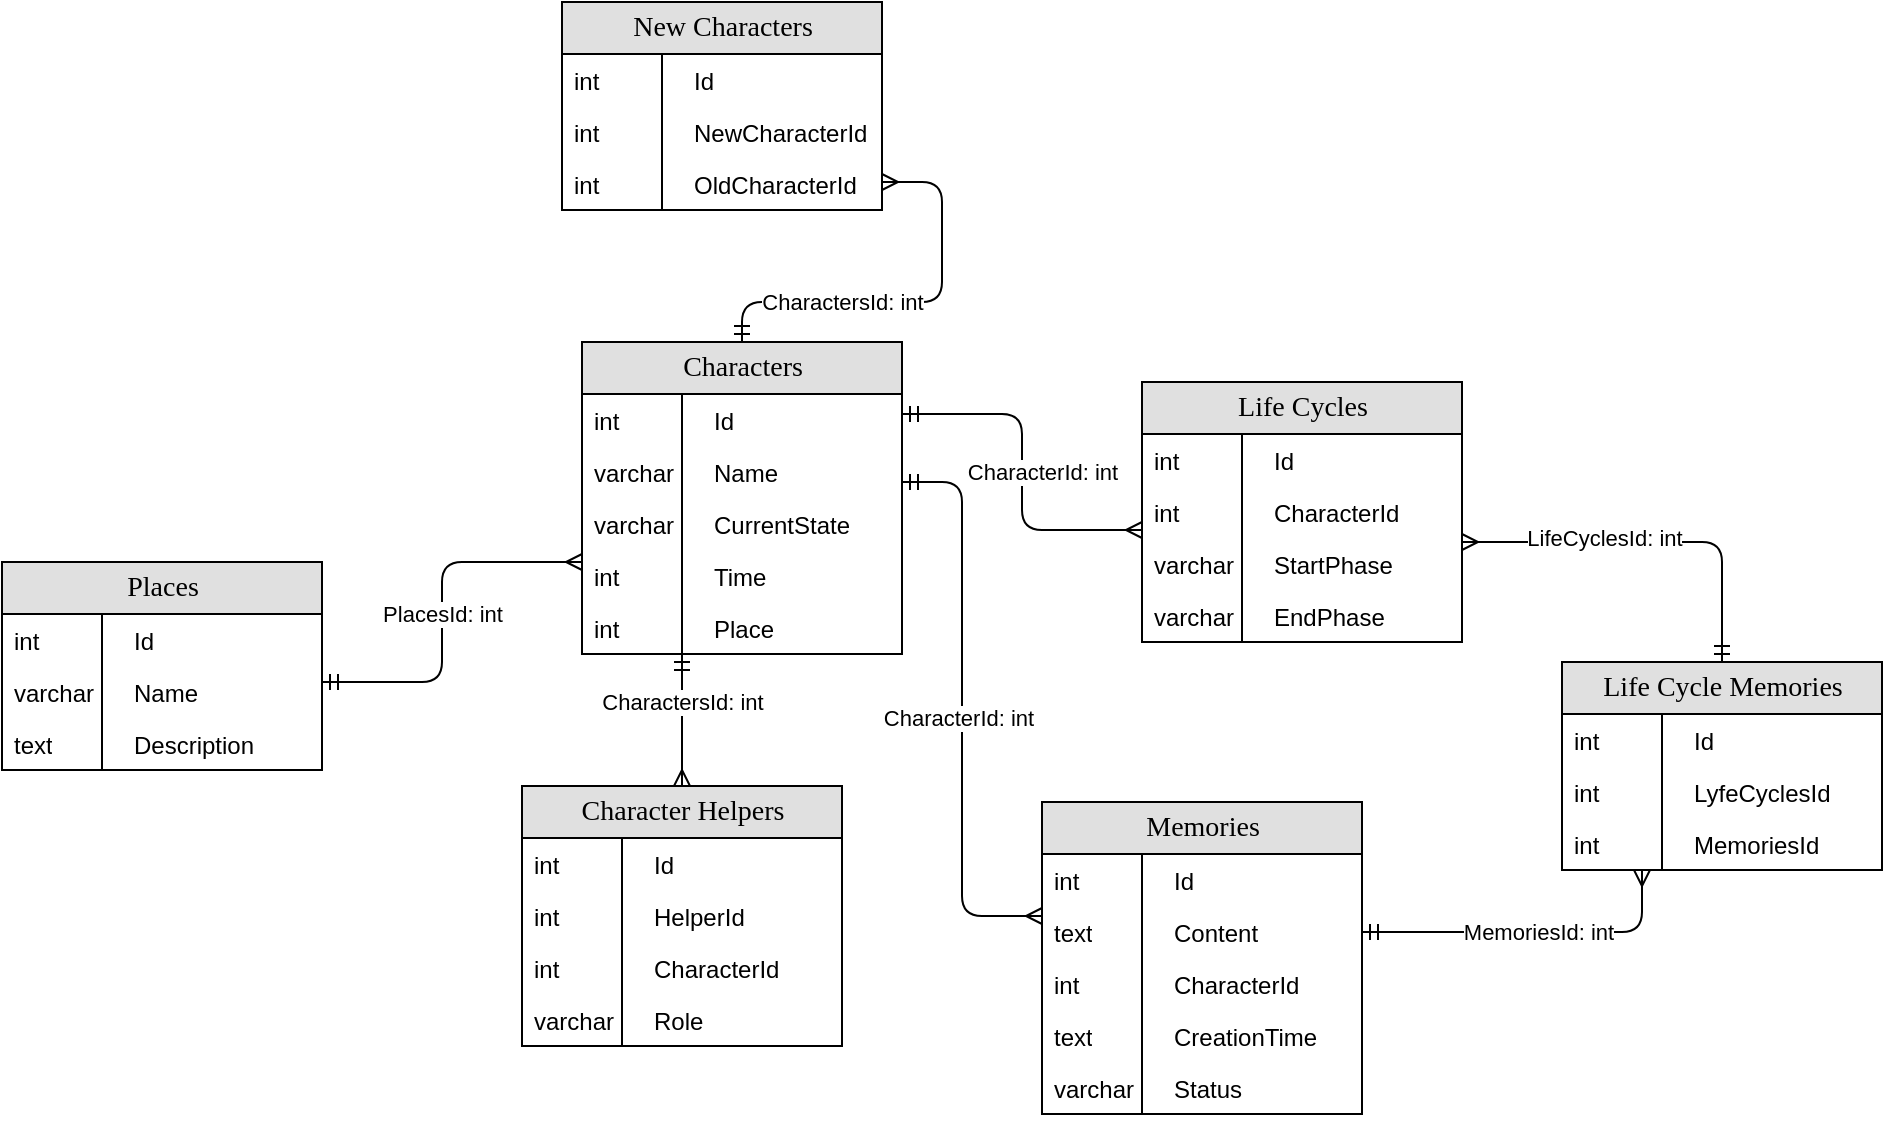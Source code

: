 <mxfile version="26.1.0">
  <diagram id="2u_xCeYV0xJw3eDGyLqc" name="Страница — 1">
    <mxGraphModel dx="1835" dy="1505" grid="1" gridSize="10" guides="1" tooltips="1" connect="1" arrows="1" fold="1" page="1" pageScale="1" pageWidth="1100" pageHeight="850" math="0" shadow="0">
      <root>
        <mxCell id="0" />
        <mxCell id="1" parent="0" />
        <mxCell id="wVK0t6v2TJkeZYWCBPzp-1" value="Characters" style="swimlane;html=1;fontStyle=0;childLayout=stackLayout;horizontal=1;startSize=26;fillColor=#e0e0e0;horizontalStack=0;resizeParent=1;resizeLast=0;collapsible=1;marginBottom=0;swimlaneFillColor=#ffffff;align=center;rounded=0;shadow=0;comic=0;labelBackgroundColor=none;strokeWidth=1;fontFamily=Verdana;fontSize=14" parent="1" vertex="1">
          <mxGeometry x="-360" y="110" width="160" height="156" as="geometry">
            <mxRectangle x="-330" y="300" width="100" height="30" as="alternateBounds" />
          </mxGeometry>
        </mxCell>
        <mxCell id="wVK0t6v2TJkeZYWCBPzp-51" value="&amp;nbsp; &amp;nbsp; &amp;nbsp; &amp;nbsp; &amp;nbsp;Id" style="shape=partialRectangle;top=0;left=0;right=0;bottom=0;html=1;align=left;verticalAlign=top;fillColor=none;spacingLeft=34;spacingRight=4;whiteSpace=wrap;overflow=hidden;rotatable=0;points=[[0,0.5],[1,0.5]];portConstraint=eastwest;dropTarget=0;" parent="wVK0t6v2TJkeZYWCBPzp-1" vertex="1">
          <mxGeometry y="26" width="160" height="26" as="geometry" />
        </mxCell>
        <mxCell id="wVK0t6v2TJkeZYWCBPzp-52" value="int" style="shape=partialRectangle;top=0;left=0;bottom=0;html=1;fillColor=none;align=left;verticalAlign=top;spacingLeft=4;spacingRight=4;whiteSpace=wrap;overflow=hidden;rotatable=0;points=[];portConstraint=eastwest;part=1;" parent="wVK0t6v2TJkeZYWCBPzp-51" vertex="1" connectable="0">
          <mxGeometry width="50" height="26" as="geometry" />
        </mxCell>
        <mxCell id="wVK0t6v2TJkeZYWCBPzp-2" value="&amp;nbsp; &amp;nbsp; &amp;nbsp; &amp;nbsp; &amp;nbsp;Name" style="shape=partialRectangle;top=0;left=0;right=0;bottom=0;html=1;align=left;verticalAlign=top;fillColor=none;spacingLeft=34;spacingRight=4;whiteSpace=wrap;overflow=hidden;rotatable=0;points=[[0,0.5],[1,0.5]];portConstraint=eastwest;dropTarget=0;" parent="wVK0t6v2TJkeZYWCBPzp-1" vertex="1">
          <mxGeometry y="52" width="160" height="26" as="geometry" />
        </mxCell>
        <mxCell id="wVK0t6v2TJkeZYWCBPzp-3" value="varchar" style="shape=partialRectangle;top=0;left=0;bottom=0;html=1;fillColor=none;align=left;verticalAlign=top;spacingLeft=4;spacingRight=4;whiteSpace=wrap;overflow=hidden;rotatable=0;points=[];portConstraint=eastwest;part=1;" parent="wVK0t6v2TJkeZYWCBPzp-2" vertex="1" connectable="0">
          <mxGeometry width="50" height="26" as="geometry" />
        </mxCell>
        <mxCell id="wVK0t6v2TJkeZYWCBPzp-4" value="&amp;nbsp; &amp;nbsp; &amp;nbsp; &amp;nbsp; &amp;nbsp;CurrentState" style="shape=partialRectangle;top=0;left=0;right=0;bottom=0;html=1;align=left;verticalAlign=top;fillColor=none;spacingLeft=34;spacingRight=4;whiteSpace=wrap;overflow=hidden;rotatable=0;points=[[0,0.5],[1,0.5]];portConstraint=eastwest;dropTarget=0;" parent="wVK0t6v2TJkeZYWCBPzp-1" vertex="1">
          <mxGeometry y="78" width="160" height="26" as="geometry" />
        </mxCell>
        <mxCell id="wVK0t6v2TJkeZYWCBPzp-5" value="varchar" style="shape=partialRectangle;top=0;left=0;bottom=0;html=1;fillColor=none;align=left;verticalAlign=top;spacingLeft=4;spacingRight=4;whiteSpace=wrap;overflow=hidden;rotatable=0;points=[];portConstraint=eastwest;part=1;" parent="wVK0t6v2TJkeZYWCBPzp-4" vertex="1" connectable="0">
          <mxGeometry width="50" height="26" as="geometry" />
        </mxCell>
        <mxCell id="wVK0t6v2TJkeZYWCBPzp-6" value="&amp;nbsp; &amp;nbsp; &amp;nbsp; &amp;nbsp; &amp;nbsp;Time" style="shape=partialRectangle;top=0;left=0;right=0;bottom=0;html=1;align=left;verticalAlign=top;fillColor=none;spacingLeft=34;spacingRight=4;whiteSpace=wrap;overflow=hidden;rotatable=0;points=[[0,0.5],[1,0.5]];portConstraint=eastwest;dropTarget=0;" parent="wVK0t6v2TJkeZYWCBPzp-1" vertex="1">
          <mxGeometry y="104" width="160" height="26" as="geometry" />
        </mxCell>
        <mxCell id="wVK0t6v2TJkeZYWCBPzp-7" value="int" style="shape=partialRectangle;top=0;left=0;bottom=0;html=1;fillColor=none;align=left;verticalAlign=top;spacingLeft=4;spacingRight=4;whiteSpace=wrap;overflow=hidden;rotatable=0;points=[];portConstraint=eastwest;part=1;" parent="wVK0t6v2TJkeZYWCBPzp-6" vertex="1" connectable="0">
          <mxGeometry width="50" height="26" as="geometry" />
        </mxCell>
        <mxCell id="wVK0t6v2TJkeZYWCBPzp-80" value="&amp;nbsp; &amp;nbsp; &amp;nbsp; &amp;nbsp; &amp;nbsp;Place" style="shape=partialRectangle;top=0;left=0;right=0;bottom=0;html=1;align=left;verticalAlign=top;fillColor=none;spacingLeft=34;spacingRight=4;whiteSpace=wrap;overflow=hidden;rotatable=0;points=[[0,0.5],[1,0.5]];portConstraint=eastwest;dropTarget=0;" parent="wVK0t6v2TJkeZYWCBPzp-1" vertex="1">
          <mxGeometry y="130" width="160" height="26" as="geometry" />
        </mxCell>
        <mxCell id="wVK0t6v2TJkeZYWCBPzp-81" value="int" style="shape=partialRectangle;top=0;left=0;bottom=0;html=1;fillColor=none;align=left;verticalAlign=top;spacingLeft=4;spacingRight=4;whiteSpace=wrap;overflow=hidden;rotatable=0;points=[];portConstraint=eastwest;part=1;" parent="wVK0t6v2TJkeZYWCBPzp-80" vertex="1" connectable="0">
          <mxGeometry width="50" height="26" as="geometry" />
        </mxCell>
        <mxCell id="wVK0t6v2TJkeZYWCBPzp-43" value="" style="edgeStyle=orthogonalEdgeStyle;html=1;endArrow=ERmany;startArrow=ERmandOne;labelBackgroundColor=none;fontFamily=Verdana;fontSize=14;" parent="1" source="wVK0t6v2TJkeZYWCBPzp-1" target="wVK0t6v2TJkeZYWCBPzp-82" edge="1">
          <mxGeometry width="100" height="100" relative="1" as="geometry">
            <mxPoint x="-200" y="146" as="sourcePoint" />
            <mxPoint x="-80" y="204" as="targetPoint" />
            <Array as="points">
              <mxPoint x="-140" y="146" />
              <mxPoint x="-140" y="204" />
            </Array>
          </mxGeometry>
        </mxCell>
        <mxCell id="wVK0t6v2TJkeZYWCBPzp-44" value="CharacterId: int" style="edgeLabel;html=1;align=center;verticalAlign=middle;resizable=0;points=[];" parent="wVK0t6v2TJkeZYWCBPzp-43" vertex="1" connectable="0">
          <mxGeometry x="-0.058" y="-3" relative="1" as="geometry">
            <mxPoint x="13" y="5" as="offset" />
          </mxGeometry>
        </mxCell>
        <mxCell id="wVK0t6v2TJkeZYWCBPzp-47" value="" style="edgeStyle=orthogonalEdgeStyle;html=1;endArrow=ERmany;startArrow=ERmandOne;labelBackgroundColor=none;fontFamily=Verdana;fontSize=14;" parent="1" source="wVK0t6v2TJkeZYWCBPzp-1" target="wVK0t6v2TJkeZYWCBPzp-93" edge="1">
          <mxGeometry width="100" height="100" relative="1" as="geometry">
            <mxPoint x="-190" y="180" as="sourcePoint" />
            <mxPoint x="-130" y="397" as="targetPoint" />
            <Array as="points">
              <mxPoint x="-170" y="180" />
              <mxPoint x="-170" y="397" />
            </Array>
          </mxGeometry>
        </mxCell>
        <mxCell id="wVK0t6v2TJkeZYWCBPzp-48" value="CharacterId: int" style="edgeLabel;html=1;align=center;verticalAlign=middle;resizable=0;points=[];" parent="wVK0t6v2TJkeZYWCBPzp-47" vertex="1" connectable="0">
          <mxGeometry x="-0.058" y="-3" relative="1" as="geometry">
            <mxPoint x="1" y="13" as="offset" />
          </mxGeometry>
        </mxCell>
        <mxCell id="wVK0t6v2TJkeZYWCBPzp-49" value="" style="edgeStyle=orthogonalEdgeStyle;html=1;endArrow=ERmany;startArrow=ERmandOne;labelBackgroundColor=none;fontFamily=Verdana;fontSize=14;" parent="1" source="wVK0t6v2TJkeZYWCBPzp-1" target="wVK0t6v2TJkeZYWCBPzp-53" edge="1">
          <mxGeometry width="100" height="100" relative="1" as="geometry">
            <mxPoint x="-90" y="80" as="sourcePoint" />
            <mxPoint x="-200" y="30" as="targetPoint" />
            <Array as="points">
              <mxPoint x="-280" y="90" />
              <mxPoint x="-180" y="90" />
              <mxPoint x="-180" y="30" />
            </Array>
          </mxGeometry>
        </mxCell>
        <mxCell id="wVK0t6v2TJkeZYWCBPzp-50" value="CharactersId: int" style="edgeLabel;html=1;align=center;verticalAlign=middle;resizable=0;points=[];" parent="wVK0t6v2TJkeZYWCBPzp-49" vertex="1" connectable="0">
          <mxGeometry x="-0.058" y="-3" relative="1" as="geometry">
            <mxPoint x="-29" y="-3" as="offset" />
          </mxGeometry>
        </mxCell>
        <mxCell id="wVK0t6v2TJkeZYWCBPzp-53" value="New Characters" style="swimlane;html=1;fontStyle=0;childLayout=stackLayout;horizontal=1;startSize=26;fillColor=#e0e0e0;horizontalStack=0;resizeParent=1;resizeLast=0;collapsible=1;marginBottom=0;swimlaneFillColor=#ffffff;align=center;rounded=0;shadow=0;comic=0;labelBackgroundColor=none;strokeWidth=1;fontFamily=Verdana;fontSize=14" parent="1" vertex="1">
          <mxGeometry x="-370" y="-60" width="160" height="104" as="geometry">
            <mxRectangle x="-330" y="300" width="100" height="30" as="alternateBounds" />
          </mxGeometry>
        </mxCell>
        <mxCell id="wVK0t6v2TJkeZYWCBPzp-54" value="&amp;nbsp; &amp;nbsp; &amp;nbsp; &amp;nbsp; &amp;nbsp;Id" style="shape=partialRectangle;top=0;left=0;right=0;bottom=0;html=1;align=left;verticalAlign=top;fillColor=none;spacingLeft=34;spacingRight=4;whiteSpace=wrap;overflow=hidden;rotatable=0;points=[[0,0.5],[1,0.5]];portConstraint=eastwest;dropTarget=0;" parent="wVK0t6v2TJkeZYWCBPzp-53" vertex="1">
          <mxGeometry y="26" width="160" height="26" as="geometry" />
        </mxCell>
        <mxCell id="wVK0t6v2TJkeZYWCBPzp-55" value="int" style="shape=partialRectangle;top=0;left=0;bottom=0;html=1;fillColor=none;align=left;verticalAlign=top;spacingLeft=4;spacingRight=4;whiteSpace=wrap;overflow=hidden;rotatable=0;points=[];portConstraint=eastwest;part=1;" parent="wVK0t6v2TJkeZYWCBPzp-54" vertex="1" connectable="0">
          <mxGeometry width="50" height="26" as="geometry" />
        </mxCell>
        <mxCell id="wVK0t6v2TJkeZYWCBPzp-56" value="&amp;nbsp; &amp;nbsp; &amp;nbsp; &amp;nbsp; &amp;nbsp;NewCharacterId" style="shape=partialRectangle;top=0;left=0;right=0;bottom=0;html=1;align=left;verticalAlign=top;fillColor=none;spacingLeft=34;spacingRight=4;whiteSpace=wrap;overflow=hidden;rotatable=0;points=[[0,0.5],[1,0.5]];portConstraint=eastwest;dropTarget=0;" parent="wVK0t6v2TJkeZYWCBPzp-53" vertex="1">
          <mxGeometry y="52" width="160" height="26" as="geometry" />
        </mxCell>
        <mxCell id="wVK0t6v2TJkeZYWCBPzp-57" value="int" style="shape=partialRectangle;top=0;left=0;bottom=0;html=1;fillColor=none;align=left;verticalAlign=top;spacingLeft=4;spacingRight=4;whiteSpace=wrap;overflow=hidden;rotatable=0;points=[];portConstraint=eastwest;part=1;" parent="wVK0t6v2TJkeZYWCBPzp-56" vertex="1" connectable="0">
          <mxGeometry width="50" height="26" as="geometry" />
        </mxCell>
        <mxCell id="6WXw3G3sV4hFTvFWiFAs-1" value="&amp;nbsp; &amp;nbsp; &amp;nbsp; &amp;nbsp; &amp;nbsp;OldCharacterId" style="shape=partialRectangle;top=0;left=0;right=0;bottom=0;html=1;align=left;verticalAlign=top;fillColor=none;spacingLeft=34;spacingRight=4;whiteSpace=wrap;overflow=hidden;rotatable=0;points=[[0,0.5],[1,0.5]];portConstraint=eastwest;dropTarget=0;" vertex="1" parent="wVK0t6v2TJkeZYWCBPzp-53">
          <mxGeometry y="78" width="160" height="26" as="geometry" />
        </mxCell>
        <mxCell id="6WXw3G3sV4hFTvFWiFAs-2" value="int" style="shape=partialRectangle;top=0;left=0;bottom=0;html=1;fillColor=none;align=left;verticalAlign=top;spacingLeft=4;spacingRight=4;whiteSpace=wrap;overflow=hidden;rotatable=0;points=[];portConstraint=eastwest;part=1;" vertex="1" connectable="0" parent="6WXw3G3sV4hFTvFWiFAs-1">
          <mxGeometry width="50" height="26" as="geometry" />
        </mxCell>
        <mxCell id="wVK0t6v2TJkeZYWCBPzp-71" value="Places" style="swimlane;html=1;fontStyle=0;childLayout=stackLayout;horizontal=1;startSize=26;fillColor=#e0e0e0;horizontalStack=0;resizeParent=1;resizeLast=0;collapsible=1;marginBottom=0;swimlaneFillColor=#ffffff;align=center;rounded=0;shadow=0;comic=0;labelBackgroundColor=none;strokeWidth=1;fontFamily=Verdana;fontSize=14" parent="1" vertex="1">
          <mxGeometry x="-650" y="220" width="160" height="104" as="geometry">
            <mxRectangle x="-330" y="300" width="100" height="30" as="alternateBounds" />
          </mxGeometry>
        </mxCell>
        <mxCell id="wVK0t6v2TJkeZYWCBPzp-72" value="&amp;nbsp; &amp;nbsp; &amp;nbsp; &amp;nbsp; &amp;nbsp;Id" style="shape=partialRectangle;top=0;left=0;right=0;bottom=0;html=1;align=left;verticalAlign=top;fillColor=none;spacingLeft=34;spacingRight=4;whiteSpace=wrap;overflow=hidden;rotatable=0;points=[[0,0.5],[1,0.5]];portConstraint=eastwest;dropTarget=0;" parent="wVK0t6v2TJkeZYWCBPzp-71" vertex="1">
          <mxGeometry y="26" width="160" height="26" as="geometry" />
        </mxCell>
        <mxCell id="wVK0t6v2TJkeZYWCBPzp-73" value="int" style="shape=partialRectangle;top=0;left=0;bottom=0;html=1;fillColor=none;align=left;verticalAlign=top;spacingLeft=4;spacingRight=4;whiteSpace=wrap;overflow=hidden;rotatable=0;points=[];portConstraint=eastwest;part=1;" parent="wVK0t6v2TJkeZYWCBPzp-72" vertex="1" connectable="0">
          <mxGeometry width="50" height="26" as="geometry" />
        </mxCell>
        <mxCell id="wVK0t6v2TJkeZYWCBPzp-74" value="&amp;nbsp; &amp;nbsp; &amp;nbsp; &amp;nbsp; &amp;nbsp;Name" style="shape=partialRectangle;top=0;left=0;right=0;bottom=0;html=1;align=left;verticalAlign=top;fillColor=none;spacingLeft=34;spacingRight=4;whiteSpace=wrap;overflow=hidden;rotatable=0;points=[[0,0.5],[1,0.5]];portConstraint=eastwest;dropTarget=0;" parent="wVK0t6v2TJkeZYWCBPzp-71" vertex="1">
          <mxGeometry y="52" width="160" height="26" as="geometry" />
        </mxCell>
        <mxCell id="wVK0t6v2TJkeZYWCBPzp-75" value="varchar" style="shape=partialRectangle;top=0;left=0;bottom=0;html=1;fillColor=none;align=left;verticalAlign=top;spacingLeft=4;spacingRight=4;whiteSpace=wrap;overflow=hidden;rotatable=0;points=[];portConstraint=eastwest;part=1;" parent="wVK0t6v2TJkeZYWCBPzp-74" vertex="1" connectable="0">
          <mxGeometry width="50" height="26" as="geometry" />
        </mxCell>
        <mxCell id="wVK0t6v2TJkeZYWCBPzp-76" value="&amp;nbsp; &amp;nbsp; &amp;nbsp; &amp;nbsp; &amp;nbsp;Description" style="shape=partialRectangle;top=0;left=0;right=0;bottom=0;html=1;align=left;verticalAlign=top;fillColor=none;spacingLeft=34;spacingRight=4;whiteSpace=wrap;overflow=hidden;rotatable=0;points=[[0,0.5],[1,0.5]];portConstraint=eastwest;dropTarget=0;" parent="wVK0t6v2TJkeZYWCBPzp-71" vertex="1">
          <mxGeometry y="78" width="160" height="26" as="geometry" />
        </mxCell>
        <mxCell id="wVK0t6v2TJkeZYWCBPzp-77" value="text" style="shape=partialRectangle;top=0;left=0;bottom=0;html=1;fillColor=none;align=left;verticalAlign=top;spacingLeft=4;spacingRight=4;whiteSpace=wrap;overflow=hidden;rotatable=0;points=[];portConstraint=eastwest;part=1;" parent="wVK0t6v2TJkeZYWCBPzp-76" vertex="1" connectable="0">
          <mxGeometry width="50" height="26" as="geometry" />
        </mxCell>
        <mxCell id="wVK0t6v2TJkeZYWCBPzp-82" value="Life Cycles" style="swimlane;html=1;fontStyle=0;childLayout=stackLayout;horizontal=1;startSize=26;fillColor=#e0e0e0;horizontalStack=0;resizeParent=1;resizeLast=0;collapsible=1;marginBottom=0;swimlaneFillColor=#ffffff;align=center;rounded=0;shadow=0;comic=0;labelBackgroundColor=none;strokeWidth=1;fontFamily=Verdana;fontSize=14" parent="1" vertex="1">
          <mxGeometry x="-80" y="130" width="160" height="130" as="geometry">
            <mxRectangle x="-330" y="300" width="100" height="30" as="alternateBounds" />
          </mxGeometry>
        </mxCell>
        <mxCell id="wVK0t6v2TJkeZYWCBPzp-83" value="&amp;nbsp; &amp;nbsp; &amp;nbsp; &amp;nbsp; &amp;nbsp;Id" style="shape=partialRectangle;top=0;left=0;right=0;bottom=0;html=1;align=left;verticalAlign=top;fillColor=none;spacingLeft=34;spacingRight=4;whiteSpace=wrap;overflow=hidden;rotatable=0;points=[[0,0.5],[1,0.5]];portConstraint=eastwest;dropTarget=0;" parent="wVK0t6v2TJkeZYWCBPzp-82" vertex="1">
          <mxGeometry y="26" width="160" height="26" as="geometry" />
        </mxCell>
        <mxCell id="wVK0t6v2TJkeZYWCBPzp-84" value="int" style="shape=partialRectangle;top=0;left=0;bottom=0;html=1;fillColor=none;align=left;verticalAlign=top;spacingLeft=4;spacingRight=4;whiteSpace=wrap;overflow=hidden;rotatable=0;points=[];portConstraint=eastwest;part=1;" parent="wVK0t6v2TJkeZYWCBPzp-83" vertex="1" connectable="0">
          <mxGeometry width="50" height="26" as="geometry" />
        </mxCell>
        <mxCell id="wVK0t6v2TJkeZYWCBPzp-85" value="&amp;nbsp; &amp;nbsp; &amp;nbsp; &amp;nbsp; &amp;nbsp;CharacterId" style="shape=partialRectangle;top=0;left=0;right=0;bottom=0;html=1;align=left;verticalAlign=top;fillColor=none;spacingLeft=34;spacingRight=4;whiteSpace=wrap;overflow=hidden;rotatable=0;points=[[0,0.5],[1,0.5]];portConstraint=eastwest;dropTarget=0;" parent="wVK0t6v2TJkeZYWCBPzp-82" vertex="1">
          <mxGeometry y="52" width="160" height="26" as="geometry" />
        </mxCell>
        <mxCell id="wVK0t6v2TJkeZYWCBPzp-86" value="int" style="shape=partialRectangle;top=0;left=0;bottom=0;html=1;fillColor=none;align=left;verticalAlign=top;spacingLeft=4;spacingRight=4;whiteSpace=wrap;overflow=hidden;rotatable=0;points=[];portConstraint=eastwest;part=1;" parent="wVK0t6v2TJkeZYWCBPzp-85" vertex="1" connectable="0">
          <mxGeometry width="50" height="26" as="geometry" />
        </mxCell>
        <mxCell id="wVK0t6v2TJkeZYWCBPzp-87" value="&amp;nbsp; &amp;nbsp; &amp;nbsp; &amp;nbsp; &amp;nbsp;StartPhase" style="shape=partialRectangle;top=0;left=0;right=0;bottom=0;html=1;align=left;verticalAlign=top;fillColor=none;spacingLeft=34;spacingRight=4;whiteSpace=wrap;overflow=hidden;rotatable=0;points=[[0,0.5],[1,0.5]];portConstraint=eastwest;dropTarget=0;" parent="wVK0t6v2TJkeZYWCBPzp-82" vertex="1">
          <mxGeometry y="78" width="160" height="26" as="geometry" />
        </mxCell>
        <mxCell id="wVK0t6v2TJkeZYWCBPzp-88" value="varchar" style="shape=partialRectangle;top=0;left=0;bottom=0;html=1;fillColor=none;align=left;verticalAlign=top;spacingLeft=4;spacingRight=4;whiteSpace=wrap;overflow=hidden;rotatable=0;points=[];portConstraint=eastwest;part=1;" parent="wVK0t6v2TJkeZYWCBPzp-87" vertex="1" connectable="0">
          <mxGeometry width="50" height="26" as="geometry" />
        </mxCell>
        <mxCell id="wVK0t6v2TJkeZYWCBPzp-89" value="&amp;nbsp; &amp;nbsp; &amp;nbsp; &amp;nbsp; &amp;nbsp;EndPhase" style="shape=partialRectangle;top=0;left=0;right=0;bottom=0;html=1;align=left;verticalAlign=top;fillColor=none;spacingLeft=34;spacingRight=4;whiteSpace=wrap;overflow=hidden;rotatable=0;points=[[0,0.5],[1,0.5]];portConstraint=eastwest;dropTarget=0;" parent="wVK0t6v2TJkeZYWCBPzp-82" vertex="1">
          <mxGeometry y="104" width="160" height="26" as="geometry" />
        </mxCell>
        <mxCell id="wVK0t6v2TJkeZYWCBPzp-90" value="varchar" style="shape=partialRectangle;top=0;left=0;bottom=0;html=1;fillColor=none;align=left;verticalAlign=top;spacingLeft=4;spacingRight=4;whiteSpace=wrap;overflow=hidden;rotatable=0;points=[];portConstraint=eastwest;part=1;" parent="wVK0t6v2TJkeZYWCBPzp-89" vertex="1" connectable="0">
          <mxGeometry width="50" height="26" as="geometry" />
        </mxCell>
        <mxCell id="wVK0t6v2TJkeZYWCBPzp-93" value="Memories" style="swimlane;html=1;fontStyle=0;childLayout=stackLayout;horizontal=1;startSize=26;fillColor=#e0e0e0;horizontalStack=0;resizeParent=1;resizeLast=0;collapsible=1;marginBottom=0;swimlaneFillColor=#ffffff;align=center;rounded=0;shadow=0;comic=0;labelBackgroundColor=none;strokeWidth=1;fontFamily=Verdana;fontSize=14" parent="1" vertex="1">
          <mxGeometry x="-130" y="340" width="160" height="156" as="geometry">
            <mxRectangle x="-330" y="300" width="100" height="30" as="alternateBounds" />
          </mxGeometry>
        </mxCell>
        <mxCell id="wVK0t6v2TJkeZYWCBPzp-94" value="&amp;nbsp; &amp;nbsp; &amp;nbsp; &amp;nbsp; &amp;nbsp;Id" style="shape=partialRectangle;top=0;left=0;right=0;bottom=0;html=1;align=left;verticalAlign=top;fillColor=none;spacingLeft=34;spacingRight=4;whiteSpace=wrap;overflow=hidden;rotatable=0;points=[[0,0.5],[1,0.5]];portConstraint=eastwest;dropTarget=0;" parent="wVK0t6v2TJkeZYWCBPzp-93" vertex="1">
          <mxGeometry y="26" width="160" height="26" as="geometry" />
        </mxCell>
        <mxCell id="wVK0t6v2TJkeZYWCBPzp-95" value="int" style="shape=partialRectangle;top=0;left=0;bottom=0;html=1;fillColor=none;align=left;verticalAlign=top;spacingLeft=4;spacingRight=4;whiteSpace=wrap;overflow=hidden;rotatable=0;points=[];portConstraint=eastwest;part=1;" parent="wVK0t6v2TJkeZYWCBPzp-94" vertex="1" connectable="0">
          <mxGeometry width="50" height="26" as="geometry" />
        </mxCell>
        <mxCell id="W-gvlZXRLxahMVtvrhSZ-30" value="&amp;nbsp; &amp;nbsp; &amp;nbsp; &amp;nbsp; &amp;nbsp;Content" style="shape=partialRectangle;top=0;left=0;right=0;bottom=0;html=1;align=left;verticalAlign=top;fillColor=none;spacingLeft=34;spacingRight=4;whiteSpace=wrap;overflow=hidden;rotatable=0;points=[[0,0.5],[1,0.5]];portConstraint=eastwest;dropTarget=0;" parent="wVK0t6v2TJkeZYWCBPzp-93" vertex="1">
          <mxGeometry y="52" width="160" height="26" as="geometry" />
        </mxCell>
        <mxCell id="W-gvlZXRLxahMVtvrhSZ-31" value="text" style="shape=partialRectangle;top=0;left=0;bottom=0;html=1;fillColor=none;align=left;verticalAlign=top;spacingLeft=4;spacingRight=4;whiteSpace=wrap;overflow=hidden;rotatable=0;points=[];portConstraint=eastwest;part=1;" parent="W-gvlZXRLxahMVtvrhSZ-30" vertex="1" connectable="0">
          <mxGeometry width="50" height="26" as="geometry" />
        </mxCell>
        <mxCell id="wVK0t6v2TJkeZYWCBPzp-96" value="&amp;nbsp; &amp;nbsp; &amp;nbsp; &amp;nbsp; &amp;nbsp;CharacterId" style="shape=partialRectangle;top=0;left=0;right=0;bottom=0;html=1;align=left;verticalAlign=top;fillColor=none;spacingLeft=34;spacingRight=4;whiteSpace=wrap;overflow=hidden;rotatable=0;points=[[0,0.5],[1,0.5]];portConstraint=eastwest;dropTarget=0;" parent="wVK0t6v2TJkeZYWCBPzp-93" vertex="1">
          <mxGeometry y="78" width="160" height="26" as="geometry" />
        </mxCell>
        <mxCell id="wVK0t6v2TJkeZYWCBPzp-97" value="int" style="shape=partialRectangle;top=0;left=0;bottom=0;html=1;fillColor=none;align=left;verticalAlign=top;spacingLeft=4;spacingRight=4;whiteSpace=wrap;overflow=hidden;rotatable=0;points=[];portConstraint=eastwest;part=1;" parent="wVK0t6v2TJkeZYWCBPzp-96" vertex="1" connectable="0">
          <mxGeometry width="50" height="26" as="geometry" />
        </mxCell>
        <mxCell id="wVK0t6v2TJkeZYWCBPzp-100" value="&amp;nbsp; &amp;nbsp; &amp;nbsp; &amp;nbsp; &amp;nbsp;CreationTime" style="shape=partialRectangle;top=0;left=0;right=0;bottom=0;html=1;align=left;verticalAlign=top;fillColor=none;spacingLeft=34;spacingRight=4;whiteSpace=wrap;overflow=hidden;rotatable=0;points=[[0,0.5],[1,0.5]];portConstraint=eastwest;dropTarget=0;" parent="wVK0t6v2TJkeZYWCBPzp-93" vertex="1">
          <mxGeometry y="104" width="160" height="26" as="geometry" />
        </mxCell>
        <mxCell id="wVK0t6v2TJkeZYWCBPzp-101" value="text" style="shape=partialRectangle;top=0;left=0;bottom=0;html=1;fillColor=none;align=left;verticalAlign=top;spacingLeft=4;spacingRight=4;whiteSpace=wrap;overflow=hidden;rotatable=0;points=[];portConstraint=eastwest;part=1;" parent="wVK0t6v2TJkeZYWCBPzp-100" vertex="1" connectable="0">
          <mxGeometry width="50" height="26" as="geometry" />
        </mxCell>
        <mxCell id="wVK0t6v2TJkeZYWCBPzp-102" value="&amp;nbsp; &amp;nbsp; &amp;nbsp; &amp;nbsp; &amp;nbsp;Status" style="shape=partialRectangle;top=0;left=0;right=0;bottom=0;html=1;align=left;verticalAlign=top;fillColor=none;spacingLeft=34;spacingRight=4;whiteSpace=wrap;overflow=hidden;rotatable=0;points=[[0,0.5],[1,0.5]];portConstraint=eastwest;dropTarget=0;" parent="wVK0t6v2TJkeZYWCBPzp-93" vertex="1">
          <mxGeometry y="130" width="160" height="26" as="geometry" />
        </mxCell>
        <mxCell id="wVK0t6v2TJkeZYWCBPzp-103" value="varchar" style="shape=partialRectangle;top=0;left=0;bottom=0;html=1;fillColor=none;align=left;verticalAlign=top;spacingLeft=4;spacingRight=4;whiteSpace=wrap;overflow=hidden;rotatable=0;points=[];portConstraint=eastwest;part=1;" parent="wVK0t6v2TJkeZYWCBPzp-102" vertex="1" connectable="0">
          <mxGeometry width="50" height="26" as="geometry" />
        </mxCell>
        <mxCell id="wVK0t6v2TJkeZYWCBPzp-106" value="" style="edgeStyle=orthogonalEdgeStyle;html=1;endArrow=ERmany;startArrow=ERmandOne;labelBackgroundColor=none;fontFamily=Verdana;fontSize=14;" parent="1" edge="1">
          <mxGeometry width="100" height="100" relative="1" as="geometry">
            <mxPoint x="-490" y="280" as="sourcePoint" />
            <mxPoint x="-360" y="220" as="targetPoint" />
            <Array as="points">
              <mxPoint x="-430" y="280" />
              <mxPoint x="-430" y="220" />
            </Array>
          </mxGeometry>
        </mxCell>
        <mxCell id="wVK0t6v2TJkeZYWCBPzp-107" value="PlacesId: int" style="edgeLabel;html=1;align=center;verticalAlign=middle;resizable=0;points=[];" parent="wVK0t6v2TJkeZYWCBPzp-106" vertex="1" connectable="0">
          <mxGeometry x="-0.058" y="-3" relative="1" as="geometry">
            <mxPoint x="-3" y="-5" as="offset" />
          </mxGeometry>
        </mxCell>
        <mxCell id="W-gvlZXRLxahMVtvrhSZ-1" value="Character Helpers" style="swimlane;html=1;fontStyle=0;childLayout=stackLayout;horizontal=1;startSize=26;fillColor=#e0e0e0;horizontalStack=0;resizeParent=1;resizeLast=0;collapsible=1;marginBottom=0;swimlaneFillColor=#ffffff;align=center;rounded=0;shadow=0;comic=0;labelBackgroundColor=none;strokeWidth=1;fontFamily=Verdana;fontSize=14" parent="1" vertex="1">
          <mxGeometry x="-390" y="332" width="160" height="130" as="geometry">
            <mxRectangle x="-330" y="300" width="100" height="30" as="alternateBounds" />
          </mxGeometry>
        </mxCell>
        <mxCell id="W-gvlZXRLxahMVtvrhSZ-2" value="&amp;nbsp; &amp;nbsp; &amp;nbsp; &amp;nbsp; &amp;nbsp;Id" style="shape=partialRectangle;top=0;left=0;right=0;bottom=0;html=1;align=left;verticalAlign=top;fillColor=none;spacingLeft=34;spacingRight=4;whiteSpace=wrap;overflow=hidden;rotatable=0;points=[[0,0.5],[1,0.5]];portConstraint=eastwest;dropTarget=0;" parent="W-gvlZXRLxahMVtvrhSZ-1" vertex="1">
          <mxGeometry y="26" width="160" height="26" as="geometry" />
        </mxCell>
        <mxCell id="W-gvlZXRLxahMVtvrhSZ-3" value="int" style="shape=partialRectangle;top=0;left=0;bottom=0;html=1;fillColor=none;align=left;verticalAlign=top;spacingLeft=4;spacingRight=4;whiteSpace=wrap;overflow=hidden;rotatable=0;points=[];portConstraint=eastwest;part=1;" parent="W-gvlZXRLxahMVtvrhSZ-2" vertex="1" connectable="0">
          <mxGeometry width="50" height="26" as="geometry" />
        </mxCell>
        <mxCell id="6WXw3G3sV4hFTvFWiFAs-3" value="&amp;nbsp; &amp;nbsp; &amp;nbsp; &amp;nbsp; &amp;nbsp;HelperId" style="shape=partialRectangle;top=0;left=0;right=0;bottom=0;html=1;align=left;verticalAlign=top;fillColor=none;spacingLeft=34;spacingRight=4;whiteSpace=wrap;overflow=hidden;rotatable=0;points=[[0,0.5],[1,0.5]];portConstraint=eastwest;dropTarget=0;" vertex="1" parent="W-gvlZXRLxahMVtvrhSZ-1">
          <mxGeometry y="52" width="160" height="26" as="geometry" />
        </mxCell>
        <mxCell id="6WXw3G3sV4hFTvFWiFAs-4" value="int" style="shape=partialRectangle;top=0;left=0;bottom=0;html=1;fillColor=none;align=left;verticalAlign=top;spacingLeft=4;spacingRight=4;whiteSpace=wrap;overflow=hidden;rotatable=0;points=[];portConstraint=eastwest;part=1;" vertex="1" connectable="0" parent="6WXw3G3sV4hFTvFWiFAs-3">
          <mxGeometry width="50" height="26" as="geometry" />
        </mxCell>
        <mxCell id="W-gvlZXRLxahMVtvrhSZ-4" value="&amp;nbsp; &amp;nbsp; &amp;nbsp; &amp;nbsp; &amp;nbsp;CharacterId" style="shape=partialRectangle;top=0;left=0;right=0;bottom=0;html=1;align=left;verticalAlign=top;fillColor=none;spacingLeft=34;spacingRight=4;whiteSpace=wrap;overflow=hidden;rotatable=0;points=[[0,0.5],[1,0.5]];portConstraint=eastwest;dropTarget=0;" parent="W-gvlZXRLxahMVtvrhSZ-1" vertex="1">
          <mxGeometry y="78" width="160" height="26" as="geometry" />
        </mxCell>
        <mxCell id="W-gvlZXRLxahMVtvrhSZ-5" value="int" style="shape=partialRectangle;top=0;left=0;bottom=0;html=1;fillColor=none;align=left;verticalAlign=top;spacingLeft=4;spacingRight=4;whiteSpace=wrap;overflow=hidden;rotatable=0;points=[];portConstraint=eastwest;part=1;" parent="W-gvlZXRLxahMVtvrhSZ-4" vertex="1" connectable="0">
          <mxGeometry width="50" height="26" as="geometry" />
        </mxCell>
        <mxCell id="W-gvlZXRLxahMVtvrhSZ-6" value="&amp;nbsp; &amp;nbsp; &amp;nbsp; &amp;nbsp; &amp;nbsp;Role" style="shape=partialRectangle;top=0;left=0;right=0;bottom=0;html=1;align=left;verticalAlign=top;fillColor=none;spacingLeft=34;spacingRight=4;whiteSpace=wrap;overflow=hidden;rotatable=0;points=[[0,0.5],[1,0.5]];portConstraint=eastwest;dropTarget=0;" parent="W-gvlZXRLxahMVtvrhSZ-1" vertex="1">
          <mxGeometry y="104" width="160" height="26" as="geometry" />
        </mxCell>
        <mxCell id="W-gvlZXRLxahMVtvrhSZ-7" value="varchar" style="shape=partialRectangle;top=0;left=0;bottom=0;html=1;fillColor=none;align=left;verticalAlign=top;spacingLeft=4;spacingRight=4;whiteSpace=wrap;overflow=hidden;rotatable=0;points=[];portConstraint=eastwest;part=1;" parent="W-gvlZXRLxahMVtvrhSZ-6" vertex="1" connectable="0">
          <mxGeometry width="50" height="26" as="geometry" />
        </mxCell>
        <mxCell id="W-gvlZXRLxahMVtvrhSZ-10" value="" style="edgeStyle=orthogonalEdgeStyle;html=1;endArrow=ERmany;startArrow=ERmandOne;labelBackgroundColor=none;fontFamily=Verdana;fontSize=14;" parent="1" source="wVK0t6v2TJkeZYWCBPzp-1" target="W-gvlZXRLxahMVtvrhSZ-1" edge="1">
          <mxGeometry width="100" height="100" relative="1" as="geometry">
            <mxPoint x="-280.91" y="324" as="sourcePoint" />
            <mxPoint x="-250" y="290" as="targetPoint" />
            <Array as="points">
              <mxPoint x="-310" y="290" />
              <mxPoint x="-310" y="290" />
            </Array>
          </mxGeometry>
        </mxCell>
        <mxCell id="W-gvlZXRLxahMVtvrhSZ-11" value="CharactersId: int" style="edgeLabel;html=1;align=center;verticalAlign=middle;resizable=0;points=[];" parent="W-gvlZXRLxahMVtvrhSZ-10" vertex="1" connectable="0">
          <mxGeometry x="-0.058" y="-3" relative="1" as="geometry">
            <mxPoint x="3" y="-7" as="offset" />
          </mxGeometry>
        </mxCell>
        <mxCell id="W-gvlZXRLxahMVtvrhSZ-14" value="Life Cycle Memories" style="swimlane;html=1;fontStyle=0;childLayout=stackLayout;horizontal=1;startSize=26;fillColor=#e0e0e0;horizontalStack=0;resizeParent=1;resizeLast=0;collapsible=1;marginBottom=0;swimlaneFillColor=#ffffff;align=center;rounded=0;shadow=0;comic=0;labelBackgroundColor=none;strokeWidth=1;fontFamily=Verdana;fontSize=14" parent="1" vertex="1">
          <mxGeometry x="130" y="270" width="160" height="104" as="geometry">
            <mxRectangle x="-330" y="300" width="100" height="30" as="alternateBounds" />
          </mxGeometry>
        </mxCell>
        <mxCell id="W-gvlZXRLxahMVtvrhSZ-15" value="&amp;nbsp; &amp;nbsp; &amp;nbsp; &amp;nbsp; &amp;nbsp;Id" style="shape=partialRectangle;top=0;left=0;right=0;bottom=0;html=1;align=left;verticalAlign=top;fillColor=none;spacingLeft=34;spacingRight=4;whiteSpace=wrap;overflow=hidden;rotatable=0;points=[[0,0.5],[1,0.5]];portConstraint=eastwest;dropTarget=0;" parent="W-gvlZXRLxahMVtvrhSZ-14" vertex="1">
          <mxGeometry y="26" width="160" height="26" as="geometry" />
        </mxCell>
        <mxCell id="W-gvlZXRLxahMVtvrhSZ-16" value="int" style="shape=partialRectangle;top=0;left=0;bottom=0;html=1;fillColor=none;align=left;verticalAlign=top;spacingLeft=4;spacingRight=4;whiteSpace=wrap;overflow=hidden;rotatable=0;points=[];portConstraint=eastwest;part=1;" parent="W-gvlZXRLxahMVtvrhSZ-15" vertex="1" connectable="0">
          <mxGeometry width="50" height="26" as="geometry" />
        </mxCell>
        <mxCell id="W-gvlZXRLxahMVtvrhSZ-17" value="&amp;nbsp; &amp;nbsp; &amp;nbsp; &amp;nbsp; &amp;nbsp;LyfeCyclesId" style="shape=partialRectangle;top=0;left=0;right=0;bottom=0;html=1;align=left;verticalAlign=top;fillColor=none;spacingLeft=34;spacingRight=4;whiteSpace=wrap;overflow=hidden;rotatable=0;points=[[0,0.5],[1,0.5]];portConstraint=eastwest;dropTarget=0;" parent="W-gvlZXRLxahMVtvrhSZ-14" vertex="1">
          <mxGeometry y="52" width="160" height="26" as="geometry" />
        </mxCell>
        <mxCell id="W-gvlZXRLxahMVtvrhSZ-18" value="int" style="shape=partialRectangle;top=0;left=0;bottom=0;html=1;fillColor=none;align=left;verticalAlign=top;spacingLeft=4;spacingRight=4;whiteSpace=wrap;overflow=hidden;rotatable=0;points=[];portConstraint=eastwest;part=1;" parent="W-gvlZXRLxahMVtvrhSZ-17" vertex="1" connectable="0">
          <mxGeometry width="50" height="26" as="geometry" />
        </mxCell>
        <mxCell id="W-gvlZXRLxahMVtvrhSZ-19" value="&amp;nbsp; &amp;nbsp; &amp;nbsp; &amp;nbsp; &amp;nbsp;MemoriesId" style="shape=partialRectangle;top=0;left=0;right=0;bottom=0;html=1;align=left;verticalAlign=top;fillColor=none;spacingLeft=34;spacingRight=4;whiteSpace=wrap;overflow=hidden;rotatable=0;points=[[0,0.5],[1,0.5]];portConstraint=eastwest;dropTarget=0;" parent="W-gvlZXRLxahMVtvrhSZ-14" vertex="1">
          <mxGeometry y="78" width="160" height="26" as="geometry" />
        </mxCell>
        <mxCell id="W-gvlZXRLxahMVtvrhSZ-20" value="int" style="shape=partialRectangle;top=0;left=0;bottom=0;html=1;fillColor=none;align=left;verticalAlign=top;spacingLeft=4;spacingRight=4;whiteSpace=wrap;overflow=hidden;rotatable=0;points=[];portConstraint=eastwest;part=1;" parent="W-gvlZXRLxahMVtvrhSZ-19" vertex="1" connectable="0">
          <mxGeometry width="50" height="26" as="geometry" />
        </mxCell>
        <mxCell id="W-gvlZXRLxahMVtvrhSZ-21" value="" style="edgeStyle=orthogonalEdgeStyle;html=1;endArrow=ERmany;startArrow=ERmandOne;labelBackgroundColor=none;fontFamily=Verdana;fontSize=14;" parent="1" source="wVK0t6v2TJkeZYWCBPzp-93" target="W-gvlZXRLxahMVtvrhSZ-14" edge="1">
          <mxGeometry width="100" height="100" relative="1" as="geometry">
            <mxPoint x="170" y="500" as="sourcePoint" />
            <mxPoint x="170" y="436" as="targetPoint" />
            <Array as="points">
              <mxPoint x="170" y="405" />
            </Array>
          </mxGeometry>
        </mxCell>
        <mxCell id="W-gvlZXRLxahMVtvrhSZ-22" value="MemoriesId: int" style="edgeLabel;html=1;align=center;verticalAlign=middle;resizable=0;points=[];" parent="W-gvlZXRLxahMVtvrhSZ-21" vertex="1" connectable="0">
          <mxGeometry x="-0.058" y="-3" relative="1" as="geometry">
            <mxPoint x="7" y="-3" as="offset" />
          </mxGeometry>
        </mxCell>
        <mxCell id="W-gvlZXRLxahMVtvrhSZ-23" value="" style="edgeStyle=orthogonalEdgeStyle;html=1;endArrow=ERmany;startArrow=ERmandOne;labelBackgroundColor=none;fontFamily=Verdana;fontSize=14;" parent="1" source="W-gvlZXRLxahMVtvrhSZ-14" target="wVK0t6v2TJkeZYWCBPzp-82" edge="1">
          <mxGeometry width="100" height="100" relative="1" as="geometry">
            <mxPoint x="100" y="220" as="sourcePoint" />
            <mxPoint x="240" y="189" as="targetPoint" />
            <Array as="points">
              <mxPoint x="210" y="210" />
            </Array>
          </mxGeometry>
        </mxCell>
        <mxCell id="W-gvlZXRLxahMVtvrhSZ-24" value="LifeCyclesId: int" style="edgeLabel;html=1;align=center;verticalAlign=middle;resizable=0;points=[];" parent="W-gvlZXRLxahMVtvrhSZ-23" vertex="1" connectable="0">
          <mxGeometry x="-0.058" y="-3" relative="1" as="geometry">
            <mxPoint x="-30" y="1" as="offset" />
          </mxGeometry>
        </mxCell>
      </root>
    </mxGraphModel>
  </diagram>
</mxfile>
